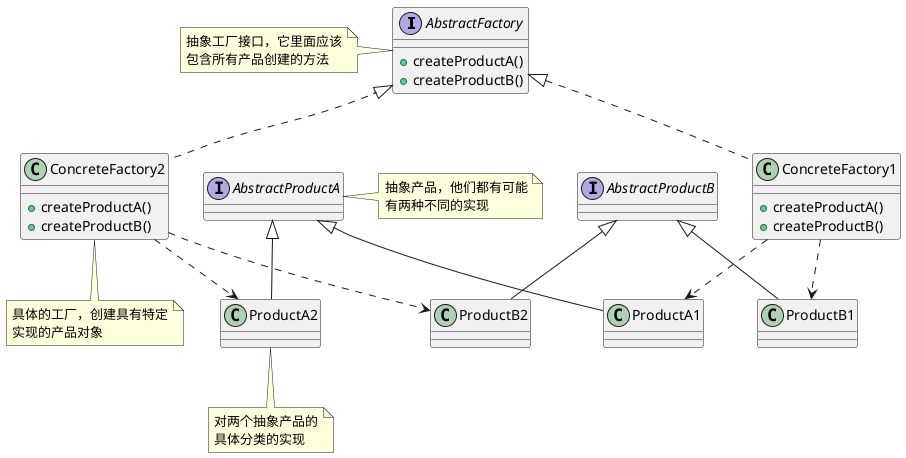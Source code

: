 @startuml design

interface AbstractFactory {
    + createProductA()
    + createProductB()
}

note left of AbstractFactory
抽象工厂接口，它里面应该
包含所有产品创建的方法
end note

class ConcreteFactory1 implements AbstractFactory{
    + createProductA()
    + createProductB()
}

class ConcreteFactory2 implements AbstractFactory{
    + createProductA()
    + createProductB()
}

note bottom of ConcreteFactory2
具体的工厂，创建具有特定
实现的产品对象
end note

interface AbstractProductA{}

note right of AbstractProductA
抽象产品，他们都有可能
有两种不同的实现
end note

AbstractProductA <|-- ProductA1
AbstractProductA <|-- ProductA2

note bottom of ProductA2
对两个抽象产品的
具体分类的实现
end note

interface AbstractProductB{}

AbstractProductB <|-- ProductB1
AbstractProductB <|-- ProductB2

ConcreteFactory1 ..> ProductA1
ConcreteFactory1 ..> ProductB1

ConcreteFactory2 ..> ProductA2
ConcreteFactory2 ..> ProductB2

@enduml